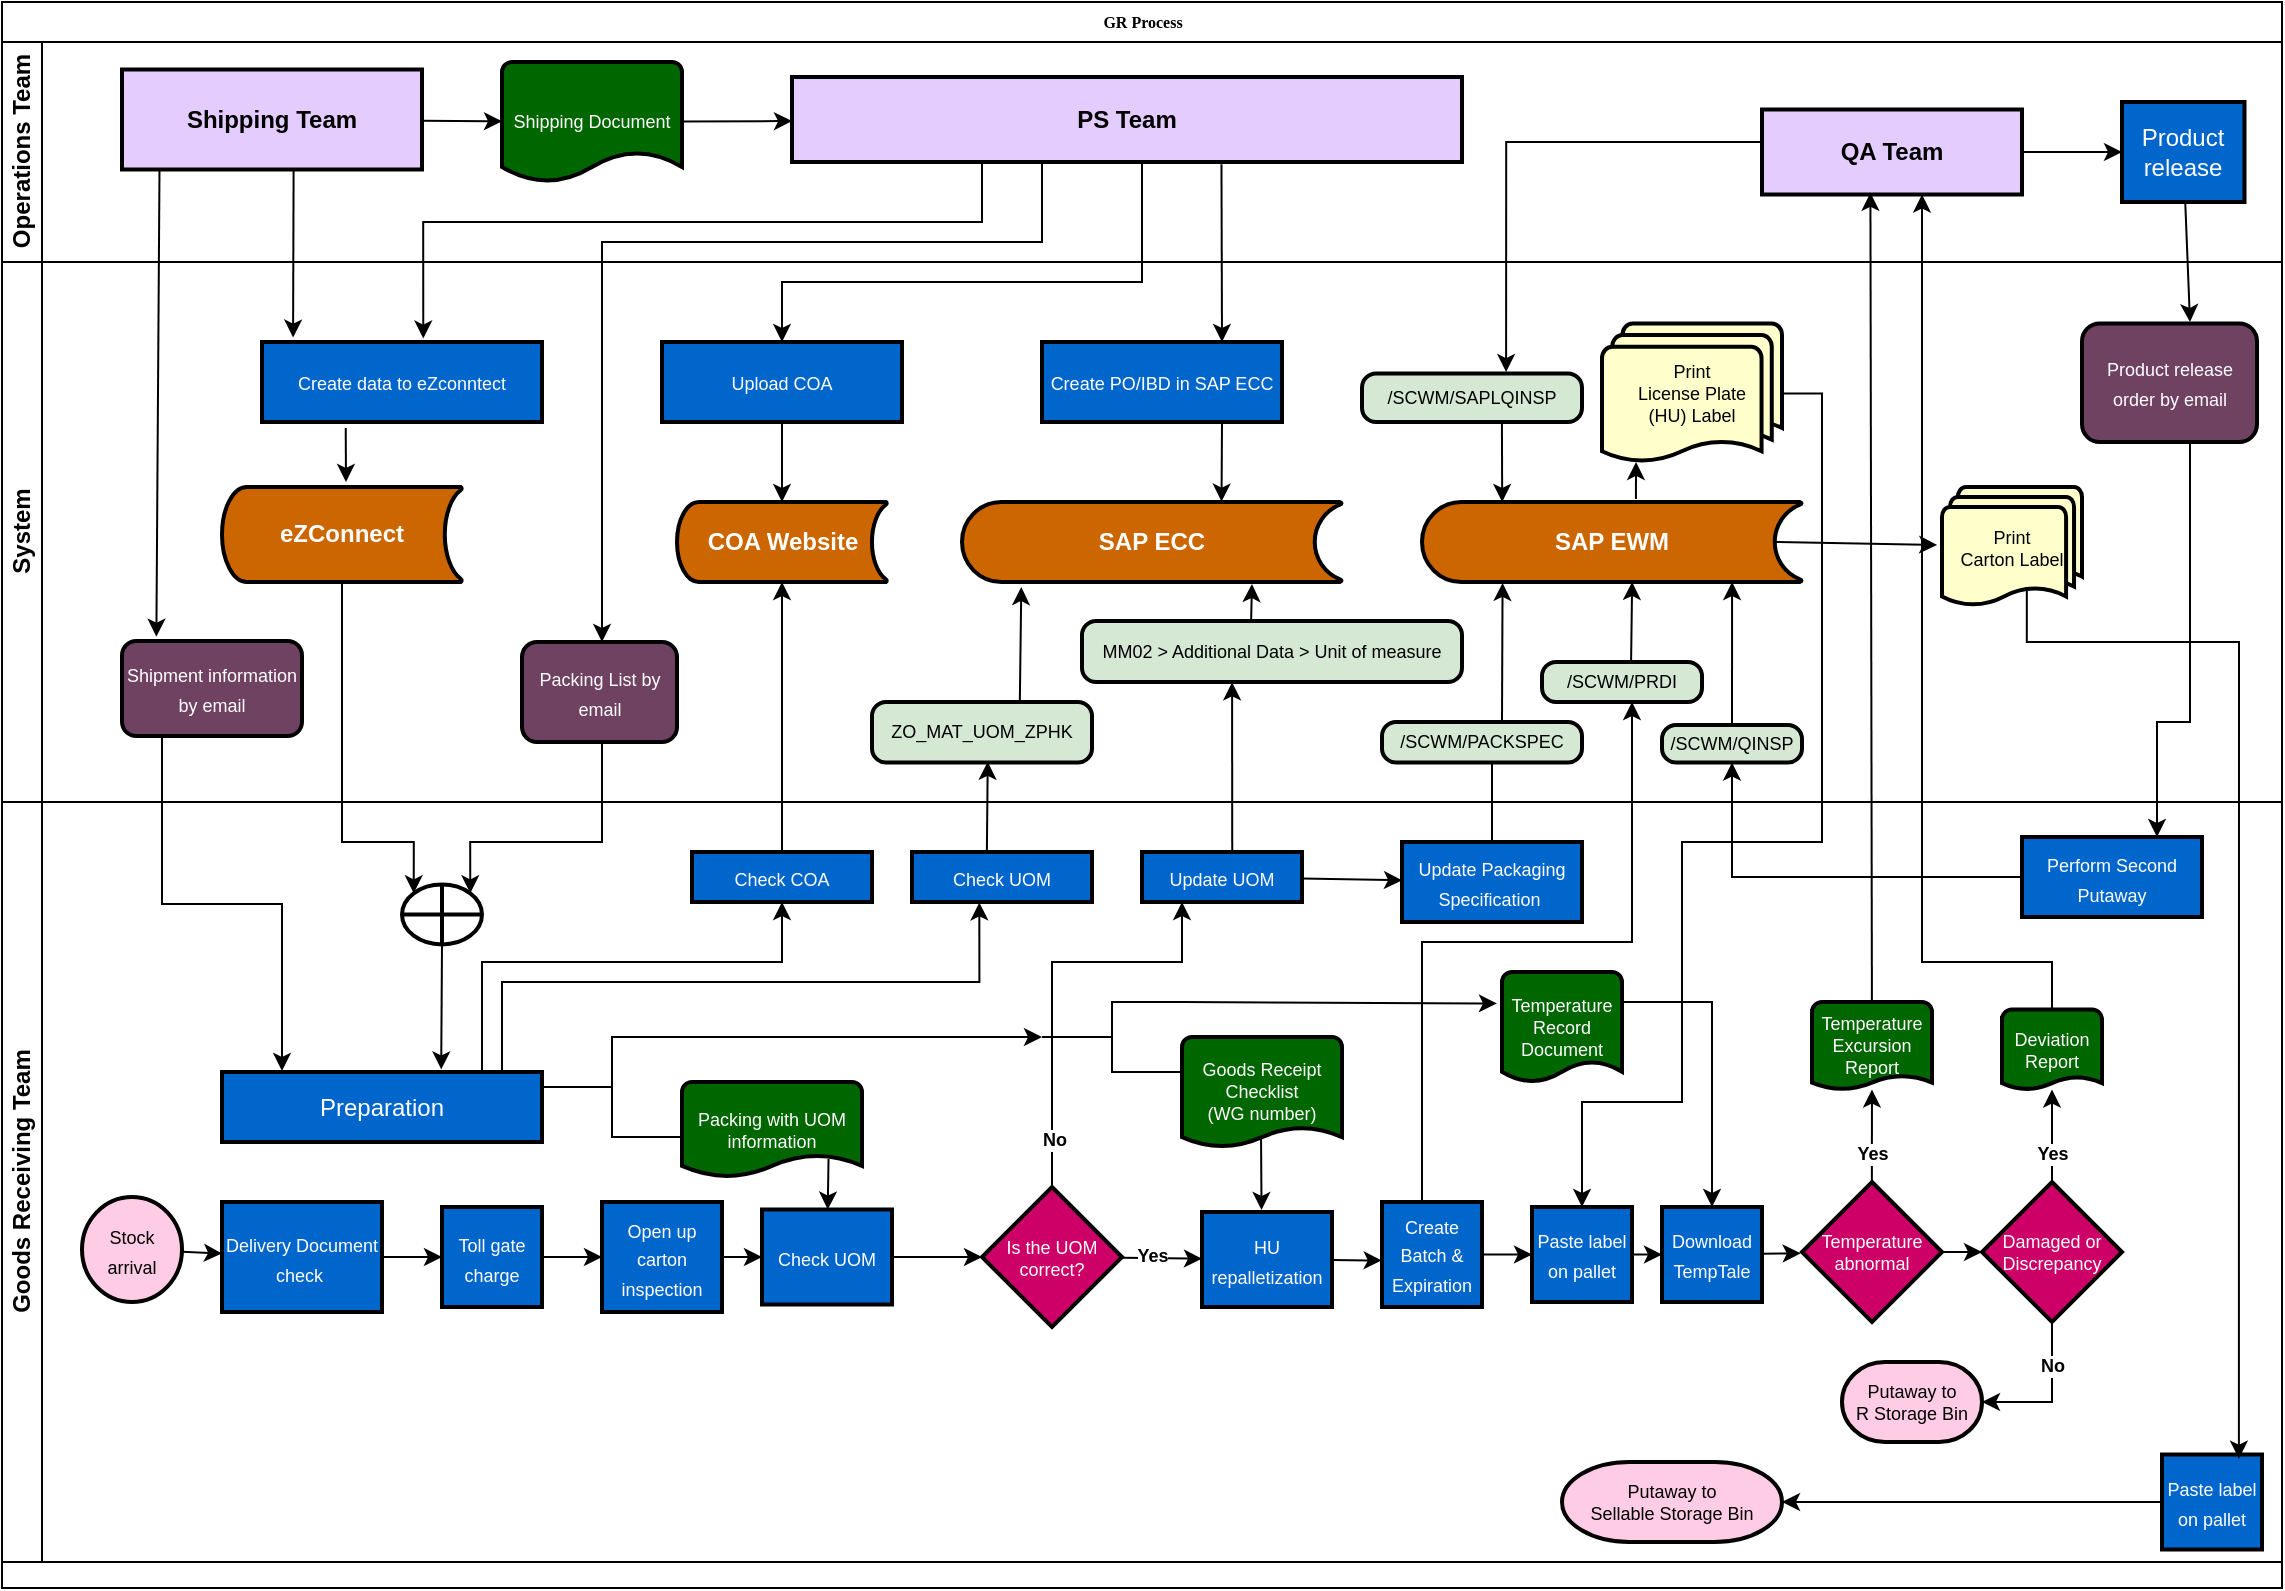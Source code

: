 <mxfile version="20.0.1" type="github">
  <diagram name="Page-1" id="c7488fd3-1785-93aa-aadb-54a6760d102a">
    <mxGraphModel dx="938" dy="515" grid="1" gridSize="10" guides="1" tooltips="1" connect="1" arrows="1" fold="1" page="1" pageScale="1" pageWidth="1169" pageHeight="827" background="none" math="0" shadow="0">
      <root>
        <mxCell id="0" />
        <mxCell id="1" parent="0" />
        <mxCell id="2b4e8129b02d487f-1" value="GR Process" style="swimlane;html=1;childLayout=stackLayout;horizontal=1;startSize=20;horizontalStack=0;rounded=0;shadow=0;labelBackgroundColor=none;strokeWidth=1;fontFamily=Verdana;fontSize=8;align=center;" parent="1" vertex="1">
          <mxGeometry width="1140" height="793" as="geometry" />
        </mxCell>
        <mxCell id="Em4Xbs_RXhP2ANwOyE7_-51" style="edgeStyle=orthogonalEdgeStyle;rounded=0;orthogonalLoop=1;jettySize=auto;html=1;fontFamily=Helvetica;fontSize=9;fontColor=#FFFFFF;entryX=0.5;entryY=0;entryDx=0;entryDy=0;entryPerimeter=0;" parent="2b4e8129b02d487f-1" source="Em4Xbs_RXhP2ANwOyE7_-24" target="Em4Xbs_RXhP2ANwOyE7_-27" edge="1">
          <mxGeometry relative="1" as="geometry">
            <mxPoint x="400" y="120" as="sourcePoint" />
            <Array as="points">
              <mxPoint x="570" y="140" />
              <mxPoint x="390" y="140" />
            </Array>
          </mxGeometry>
        </mxCell>
        <mxCell id="2b4e8129b02d487f-2" value="Operations Team" style="swimlane;html=1;startSize=20;horizontal=0;" parent="2b4e8129b02d487f-1" vertex="1">
          <mxGeometry y="20" width="1140" height="110" as="geometry">
            <mxRectangle y="20" width="990" height="20" as="alternateBounds" />
          </mxGeometry>
        </mxCell>
        <mxCell id="Em4Xbs_RXhP2ANwOyE7_-25" value="" style="rounded=0;orthogonalLoop=1;jettySize=auto;html=1;fontFamily=Helvetica;fontSize=9;fontColor=#FFFFFF;" parent="2b4e8129b02d487f-2" source="Em4Xbs_RXhP2ANwOyE7_-11" target="Em4Xbs_RXhP2ANwOyE7_-24" edge="1">
          <mxGeometry relative="1" as="geometry" />
        </mxCell>
        <mxCell id="Em4Xbs_RXhP2ANwOyE7_-11" value="Shipping Document" style="strokeWidth=2;html=1;shape=mxgraph.flowchart.document2;whiteSpace=wrap;size=0.25;fontFamily=Helvetica;fontSize=9;fontColor=#FFFFFF;fillColor=#006600;" parent="2b4e8129b02d487f-2" vertex="1">
          <mxGeometry x="250" y="10" width="90" height="60" as="geometry" />
        </mxCell>
        <mxCell id="Em4Xbs_RXhP2ANwOyE7_-24" value="&lt;b&gt;&lt;font style=&quot;font-size: 12px;&quot;&gt;PS Team&lt;/font&gt;&lt;/b&gt;" style="whiteSpace=wrap;html=1;fillColor=#E5CCFF;fontColor=#000000;strokeWidth=2;" parent="2b4e8129b02d487f-2" vertex="1">
          <mxGeometry x="395" y="17.5" width="335" height="42.5" as="geometry" />
        </mxCell>
        <mxCell id="Em4Xbs_RXhP2ANwOyE7_-56" value="" style="edgeStyle=none;rounded=0;orthogonalLoop=1;jettySize=auto;html=1;fontFamily=Helvetica;fontSize=9;fontColor=#FFFFFF;" parent="2b4e8129b02d487f-2" source="Em4Xbs_RXhP2ANwOyE7_-55" target="Em4Xbs_RXhP2ANwOyE7_-11" edge="1">
          <mxGeometry relative="1" as="geometry" />
        </mxCell>
        <mxCell id="Em4Xbs_RXhP2ANwOyE7_-55" value="&lt;b&gt;Shipping Team&lt;/b&gt;" style="whiteSpace=wrap;html=1;fillColor=#E5CCFF;fontColor=#000000;strokeWidth=2;" parent="2b4e8129b02d487f-2" vertex="1">
          <mxGeometry x="60" y="13.75" width="150" height="50" as="geometry" />
        </mxCell>
        <mxCell id="eDWrI8LhWm-n_j2GdjRn-15" value="" style="rounded=0;orthogonalLoop=1;jettySize=auto;html=1;fontFamily=Helvetica;fontSize=9;fontColor=#FFFFFF;" edge="1" parent="2b4e8129b02d487f-2" source="_yL_1v1rcMWnQihXfztT-48" target="eDWrI8LhWm-n_j2GdjRn-14">
          <mxGeometry relative="1" as="geometry" />
        </mxCell>
        <mxCell id="_yL_1v1rcMWnQihXfztT-48" value="&lt;b&gt;QA Team&lt;/b&gt;" style="whiteSpace=wrap;html=1;fillColor=#E5CCFF;fontColor=#000000;strokeWidth=2;" parent="2b4e8129b02d487f-2" vertex="1">
          <mxGeometry x="880" y="33.75" width="130" height="42.5" as="geometry" />
        </mxCell>
        <mxCell id="eDWrI8LhWm-n_j2GdjRn-14" value="Product release" style="whiteSpace=wrap;html=1;fillColor=#0066CC;fontColor=#FFFFFF;strokeWidth=2;" vertex="1" parent="2b4e8129b02d487f-2">
          <mxGeometry x="1060" y="30" width="61.25" height="50" as="geometry" />
        </mxCell>
        <mxCell id="Em4Xbs_RXhP2ANwOyE7_-65" value="" style="edgeStyle=none;rounded=0;orthogonalLoop=1;jettySize=auto;html=1;fontFamily=Helvetica;fontSize=9;fontColor=#FFFFFF;elbow=vertical;" parent="2b4e8129b02d487f-1" source="Em4Xbs_RXhP2ANwOyE7_-63" target="Em4Xbs_RXhP2ANwOyE7_-36" edge="1">
          <mxGeometry relative="1" as="geometry" />
        </mxCell>
        <mxCell id="Em4Xbs_RXhP2ANwOyE7_-96" style="edgeStyle=orthogonalEdgeStyle;rounded=0;orthogonalLoop=1;jettySize=auto;html=1;entryX=0;entryY=0;entryDx=0;entryDy=0;fontFamily=Helvetica;fontSize=9;fontColor=#FFFFFF;exitX=0.5;exitY=1;exitDx=0;exitDy=0;exitPerimeter=0;" parent="2b4e8129b02d487f-1" source="Em4Xbs_RXhP2ANwOyE7_-44" target="Em4Xbs_RXhP2ANwOyE7_-83" edge="1">
          <mxGeometry relative="1" as="geometry">
            <mxPoint x="200" y="300" as="sourcePoint" />
            <Array as="points">
              <mxPoint x="170" y="420" />
              <mxPoint x="206" y="420" />
            </Array>
          </mxGeometry>
        </mxCell>
        <mxCell id="Em4Xbs_RXhP2ANwOyE7_-95" style="edgeStyle=orthogonalEdgeStyle;rounded=0;orthogonalLoop=1;jettySize=auto;html=1;entryX=1;entryY=0;entryDx=0;entryDy=0;fontFamily=Helvetica;fontSize=9;fontColor=#FFFFFF;" parent="2b4e8129b02d487f-1" source="Em4Xbs_RXhP2ANwOyE7_-60" target="Em4Xbs_RXhP2ANwOyE7_-83" edge="1">
          <mxGeometry relative="1" as="geometry">
            <Array as="points">
              <mxPoint x="300" y="420" />
              <mxPoint x="234" y="420" />
            </Array>
          </mxGeometry>
        </mxCell>
        <mxCell id="Em4Xbs_RXhP2ANwOyE7_-97" style="edgeStyle=orthogonalEdgeStyle;rounded=0;orthogonalLoop=1;jettySize=auto;html=1;exitX=0.09;exitY=1.006;exitDx=0;exitDy=0;fontFamily=Helvetica;fontSize=9;fontColor=#FFFFFF;elbow=vertical;exitPerimeter=0;" parent="2b4e8129b02d487f-1" source="Em4Xbs_RXhP2ANwOyE7_-24" target="Em4Xbs_RXhP2ANwOyE7_-60" edge="1">
          <mxGeometry relative="1" as="geometry">
            <Array as="points">
              <mxPoint x="520" y="80" />
              <mxPoint x="520" y="120" />
              <mxPoint x="300" y="120" />
            </Array>
          </mxGeometry>
        </mxCell>
        <mxCell id="Em4Xbs_RXhP2ANwOyE7_-111" style="edgeStyle=none;rounded=0;orthogonalLoop=1;jettySize=auto;html=1;fontFamily=Helvetica;fontSize=9;fontColor=#FFFFFF;elbow=vertical;exitX=0.641;exitY=1.026;exitDx=0;exitDy=0;exitPerimeter=0;entryX=0.75;entryY=0;entryDx=0;entryDy=0;" parent="2b4e8129b02d487f-1" source="Em4Xbs_RXhP2ANwOyE7_-24" target="Em4Xbs_RXhP2ANwOyE7_-61" edge="1">
          <mxGeometry relative="1" as="geometry">
            <mxPoint x="610" y="160" as="targetPoint" />
          </mxGeometry>
        </mxCell>
        <mxCell id="Em4Xbs_RXhP2ANwOyE7_-118" value="" style="rounded=0;orthogonalLoop=1;jettySize=auto;html=1;fontFamily=Helvetica;fontSize=9;fontColor=#FFFFFF;elbow=vertical;exitX=0.416;exitY=-0.012;exitDx=0;exitDy=0;exitPerimeter=0;entryX=0.526;entryY=0.988;entryDx=0;entryDy=0;entryPerimeter=0;" parent="2b4e8129b02d487f-1" source="Em4Xbs_RXhP2ANwOyE7_-66" target="Em4Xbs_RXhP2ANwOyE7_-67" edge="1">
          <mxGeometry relative="1" as="geometry" />
        </mxCell>
        <mxCell id="Em4Xbs_RXhP2ANwOyE7_-142" style="edgeStyle=orthogonalEdgeStyle;rounded=0;orthogonalLoop=1;jettySize=auto;html=1;entryX=0.576;entryY=-0.043;entryDx=0;entryDy=0;entryPerimeter=0;fontFamily=Helvetica;fontSize=9;fontColor=#000000;elbow=vertical;" parent="2b4e8129b02d487f-1" source="Em4Xbs_RXhP2ANwOyE7_-24" target="Em4Xbs_RXhP2ANwOyE7_-38" edge="1">
          <mxGeometry relative="1" as="geometry">
            <Array as="points">
              <mxPoint x="490" y="110" />
              <mxPoint x="211" y="110" />
            </Array>
          </mxGeometry>
        </mxCell>
        <mxCell id="Em4Xbs_RXhP2ANwOyE7_-149" value="" style="edgeStyle=none;rounded=0;orthogonalLoop=1;jettySize=auto;html=1;fontFamily=Helvetica;fontSize=9;fontColor=#000000;elbow=vertical;entryX=0.395;entryY=1.005;entryDx=0;entryDy=0;entryPerimeter=0;exitX=0.564;exitY=-0.004;exitDx=0;exitDy=0;exitPerimeter=0;" parent="2b4e8129b02d487f-1" source="Em4Xbs_RXhP2ANwOyE7_-132" target="Em4Xbs_RXhP2ANwOyE7_-148" edge="1">
          <mxGeometry relative="1" as="geometry">
            <mxPoint x="616" y="420" as="sourcePoint" />
          </mxGeometry>
        </mxCell>
        <mxCell id="_yL_1v1rcMWnQihXfztT-1" value="" style="edgeStyle=none;rounded=0;orthogonalLoop=1;jettySize=auto;html=1;" parent="2b4e8129b02d487f-1" source="Em4Xbs_RXhP2ANwOyE7_-154" edge="1">
          <mxGeometry relative="1" as="geometry">
            <mxPoint x="745" y="370" as="targetPoint" />
          </mxGeometry>
        </mxCell>
        <mxCell id="_yL_1v1rcMWnQihXfztT-22" style="edgeStyle=orthogonalEdgeStyle;rounded=0;orthogonalLoop=1;jettySize=auto;html=1;fontFamily=Helvetica;fontSize=9;fontColor=#FFFFFF;" parent="2b4e8129b02d487f-1" source="_yL_1v1rcMWnQihXfztT-10" target="_yL_1v1rcMWnQihXfztT-19" edge="1">
          <mxGeometry relative="1" as="geometry">
            <Array as="points">
              <mxPoint x="710" y="470" />
              <mxPoint x="815" y="470" />
            </Array>
          </mxGeometry>
        </mxCell>
        <mxCell id="_yL_1v1rcMWnQihXfztT-37" style="edgeStyle=orthogonalEdgeStyle;rounded=0;orthogonalLoop=1;jettySize=auto;html=1;fontFamily=Helvetica;fontSize=9;fontColor=#FFFFFF;exitX=1;exitY=0.5;exitDx=0;exitDy=0;exitPerimeter=0;" parent="2b4e8129b02d487f-1" source="_yL_1v1rcMWnQihXfztT-25" target="_yL_1v1rcMWnQihXfztT-34" edge="1">
          <mxGeometry relative="1" as="geometry">
            <Array as="points">
              <mxPoint x="910" y="195" />
              <mxPoint x="910" y="420" />
              <mxPoint x="840" y="420" />
              <mxPoint x="840" y="550" />
              <mxPoint x="790" y="550" />
            </Array>
            <mxPoint x="850" y="190" as="sourcePoint" />
            <mxPoint x="810" y="600" as="targetPoint" />
          </mxGeometry>
        </mxCell>
        <mxCell id="_yL_1v1rcMWnQihXfztT-68" style="rounded=0;orthogonalLoop=1;jettySize=auto;html=1;fontFamily=Helvetica;fontSize=12;fontColor=#FFFFFF;entryX=0.417;entryY=0.98;entryDx=0;entryDy=0;entryPerimeter=0;" parent="2b4e8129b02d487f-1" source="_yL_1v1rcMWnQihXfztT-58" edge="1" target="_yL_1v1rcMWnQihXfztT-48">
          <mxGeometry relative="1" as="geometry">
            <mxPoint x="930" y="80" as="targetPoint" />
          </mxGeometry>
        </mxCell>
        <mxCell id="eDWrI8LhWm-n_j2GdjRn-11" style="edgeStyle=orthogonalEdgeStyle;rounded=0;orthogonalLoop=1;jettySize=auto;html=1;fontFamily=Helvetica;fontSize=9;fontColor=#FFFFFF;" edge="1" parent="2b4e8129b02d487f-1" source="eDWrI8LhWm-n_j2GdjRn-7" target="_yL_1v1rcMWnQihXfztT-48">
          <mxGeometry relative="1" as="geometry">
            <Array as="points">
              <mxPoint x="1025" y="480" />
              <mxPoint x="960" y="480" />
            </Array>
          </mxGeometry>
        </mxCell>
        <mxCell id="eDWrI8LhWm-n_j2GdjRn-17" style="edgeStyle=none;rounded=0;orthogonalLoop=1;jettySize=auto;html=1;fontFamily=Helvetica;fontSize=9;fontColor=#FFFFFF;" edge="1" parent="2b4e8129b02d487f-1" source="eDWrI8LhWm-n_j2GdjRn-14">
          <mxGeometry relative="1" as="geometry">
            <mxPoint x="1094" y="160" as="targetPoint" />
          </mxGeometry>
        </mxCell>
        <mxCell id="Em4Xbs_RXhP2ANwOyE7_-72" value="" style="edgeStyle=orthogonalEdgeStyle;rounded=0;orthogonalLoop=1;jettySize=auto;html=1;fontFamily=Helvetica;fontSize=9;fontColor=#FFFFFF;elbow=vertical;entryX=0.185;entryY=-0.013;entryDx=0;entryDy=0;entryPerimeter=0;" parent="2b4e8129b02d487f-1" source="Em4Xbs_RXhP2ANwOyE7_-57" target="Em4Xbs_RXhP2ANwOyE7_-102" edge="1">
          <mxGeometry relative="1" as="geometry">
            <mxPoint x="152.5" y="535" as="targetPoint" />
            <Array as="points">
              <mxPoint x="80" y="451" />
              <mxPoint x="140" y="451" />
              <mxPoint x="140" y="535" />
            </Array>
          </mxGeometry>
        </mxCell>
        <mxCell id="Em4Xbs_RXhP2ANwOyE7_-9" value="System" style="swimlane;html=1;startSize=20;horizontal=0;" parent="2b4e8129b02d487f-1" vertex="1">
          <mxGeometry y="130" width="1140" height="270" as="geometry" />
        </mxCell>
        <mxCell id="Em4Xbs_RXhP2ANwOyE7_-27" value="&lt;font style=&quot;font-size: 9px;&quot;&gt;Upload COA&lt;/font&gt;" style="whiteSpace=wrap;html=1;fillColor=#0066CC;fontColor=#FFFFFF;strokeWidth=2;" parent="Em4Xbs_RXhP2ANwOyE7_-9" vertex="1">
          <mxGeometry x="330" y="40" width="120" height="40" as="geometry" />
        </mxCell>
        <mxCell id="Em4Xbs_RXhP2ANwOyE7_-34" value="&lt;font style=&quot;font-size: 12px;&quot;&gt;&lt;b&gt;SAP ECC&lt;/b&gt;&lt;/font&gt;" style="strokeWidth=2;html=1;shape=mxgraph.flowchart.stored_data;whiteSpace=wrap;fontFamily=Helvetica;fontSize=9;fontColor=#FFFFFF;fillColor=#CC6600;" parent="Em4Xbs_RXhP2ANwOyE7_-9" vertex="1">
          <mxGeometry x="480" y="120" width="190" height="40" as="geometry" />
        </mxCell>
        <mxCell id="Em4Xbs_RXhP2ANwOyE7_-36" value="&lt;b&gt;&lt;font style=&quot;font-size: 12px;&quot;&gt;COA Website&lt;/font&gt;&lt;/b&gt;" style="strokeWidth=2;html=1;shape=mxgraph.flowchart.stored_data;whiteSpace=wrap;fontFamily=Helvetica;fontSize=9;fontColor=#FFFFFF;fillColor=#CC6600;" parent="Em4Xbs_RXhP2ANwOyE7_-9" vertex="1">
          <mxGeometry x="337.5" y="120" width="105" height="40" as="geometry" />
        </mxCell>
        <mxCell id="Em4Xbs_RXhP2ANwOyE7_-37" value="" style="edgeStyle=none;rounded=0;orthogonalLoop=1;jettySize=auto;html=1;fontFamily=Helvetica;fontSize=9;fontColor=#FFFFFF;" parent="Em4Xbs_RXhP2ANwOyE7_-9" source="Em4Xbs_RXhP2ANwOyE7_-27" target="Em4Xbs_RXhP2ANwOyE7_-36" edge="1">
          <mxGeometry relative="1" as="geometry" />
        </mxCell>
        <mxCell id="Em4Xbs_RXhP2ANwOyE7_-45" value="" style="edgeStyle=none;rounded=0;orthogonalLoop=1;jettySize=auto;html=1;fontFamily=Helvetica;fontSize=9;fontColor=#FFFFFF;exitX=0.299;exitY=1.074;exitDx=0;exitDy=0;exitPerimeter=0;" parent="Em4Xbs_RXhP2ANwOyE7_-9" source="Em4Xbs_RXhP2ANwOyE7_-38" edge="1">
          <mxGeometry relative="1" as="geometry">
            <mxPoint x="172" y="110" as="targetPoint" />
          </mxGeometry>
        </mxCell>
        <mxCell id="Em4Xbs_RXhP2ANwOyE7_-38" value="&lt;font style=&quot;font-size: 9px;&quot;&gt;Create data to eZconntect&lt;/font&gt;" style="whiteSpace=wrap;html=1;fillColor=#0066CC;fontColor=#FFFFFF;strokeWidth=2;" parent="Em4Xbs_RXhP2ANwOyE7_-9" vertex="1">
          <mxGeometry x="130" y="40" width="140" height="40" as="geometry" />
        </mxCell>
        <mxCell id="Em4Xbs_RXhP2ANwOyE7_-44" value="&lt;b&gt;&lt;font style=&quot;font-size: 12px;&quot;&gt;eZConnect&lt;/font&gt;&lt;/b&gt;" style="strokeWidth=2;html=1;shape=mxgraph.flowchart.stored_data;whiteSpace=wrap;fontFamily=Helvetica;fontSize=9;fontColor=#FFFFFF;fillColor=#CC6600;" parent="Em4Xbs_RXhP2ANwOyE7_-9" vertex="1">
          <mxGeometry x="110" y="112.5" width="120" height="47.5" as="geometry" />
        </mxCell>
        <mxCell id="eDWrI8LhWm-n_j2GdjRn-2" style="rounded=0;orthogonalLoop=1;jettySize=auto;html=1;entryX=0.683;entryY=-0.005;entryDx=0;entryDy=0;entryPerimeter=0;fontFamily=Helvetica;fontSize=9;fontColor=#FFFFFF;exitX=0.75;exitY=1;exitDx=0;exitDy=0;" edge="1" parent="Em4Xbs_RXhP2ANwOyE7_-9" source="Em4Xbs_RXhP2ANwOyE7_-61" target="Em4Xbs_RXhP2ANwOyE7_-34">
          <mxGeometry relative="1" as="geometry" />
        </mxCell>
        <mxCell id="Em4Xbs_RXhP2ANwOyE7_-61" value="&lt;font style=&quot;font-size: 9px;&quot;&gt;Create PO/IBD in SAP ECC&lt;/font&gt;" style="whiteSpace=wrap;html=1;fillColor=#0066CC;fontColor=#FFFFFF;strokeWidth=2;" parent="Em4Xbs_RXhP2ANwOyE7_-9" vertex="1">
          <mxGeometry x="520" y="40" width="120" height="40" as="geometry" />
        </mxCell>
        <mxCell id="Em4Xbs_RXhP2ANwOyE7_-108" value="" style="edgeStyle=none;rounded=0;orthogonalLoop=1;jettySize=auto;html=1;fontFamily=Helvetica;fontSize=9;fontColor=#FFFFFF;elbow=vertical;entryX=0.156;entryY=1.063;entryDx=0;entryDy=0;entryPerimeter=0;exitX=0.672;exitY=-0.015;exitDx=0;exitDy=0;exitPerimeter=0;" parent="Em4Xbs_RXhP2ANwOyE7_-9" source="Em4Xbs_RXhP2ANwOyE7_-67" target="Em4Xbs_RXhP2ANwOyE7_-34" edge="1">
          <mxGeometry relative="1" as="geometry">
            <mxPoint x="535" y="175" as="targetPoint" />
          </mxGeometry>
        </mxCell>
        <mxCell id="Em4Xbs_RXhP2ANwOyE7_-67" value="&lt;font style=&quot;font-size: 9px;&quot;&gt;ZO_MAT_UOM_ZPHK&lt;/font&gt;" style="rounded=1;whiteSpace=wrap;html=1;absoluteArcSize=1;arcSize=14;strokeWidth=2;fontFamily=Helvetica;fontSize=9;fontColor=#000000;fillColor=#D5E8D4;" parent="Em4Xbs_RXhP2ANwOyE7_-9" vertex="1">
          <mxGeometry x="435" y="220" width="110" height="30.25" as="geometry" />
        </mxCell>
        <mxCell id="Em4Xbs_RXhP2ANwOyE7_-60" value="&lt;font style=&quot;font-size: 9px;&quot;&gt;Packing List by email&lt;/font&gt;" style="whiteSpace=wrap;html=1;fillColor=#704262;fontColor=#FFFFFF;rounded=1;strokeWidth=2;" parent="Em4Xbs_RXhP2ANwOyE7_-9" vertex="1">
          <mxGeometry x="260" y="190" width="77.5" height="50" as="geometry" />
        </mxCell>
        <mxCell id="_yL_1v1rcMWnQihXfztT-46" value="" style="rounded=0;orthogonalLoop=1;jettySize=auto;html=1;fontFamily=Helvetica;fontSize=9;fontColor=#FFFFFF;entryX=0.212;entryY=1.011;entryDx=0;entryDy=0;entryPerimeter=0;exitX=0.6;exitY=0;exitDx=0;exitDy=0;exitPerimeter=0;" parent="Em4Xbs_RXhP2ANwOyE7_-9" source="Em4Xbs_RXhP2ANwOyE7_-146" target="Em4Xbs_RXhP2ANwOyE7_-150" edge="1">
          <mxGeometry relative="1" as="geometry">
            <mxPoint x="750" y="220" as="sourcePoint" />
          </mxGeometry>
        </mxCell>
        <mxCell id="Em4Xbs_RXhP2ANwOyE7_-146" value="&lt;font style=&quot;font-size: 9px;&quot;&gt;/SCWM/PACKSPEC&lt;/font&gt;" style="rounded=1;whiteSpace=wrap;html=1;absoluteArcSize=1;arcSize=14;strokeWidth=2;fontFamily=Helvetica;fontSize=9;fontColor=#000000;fillColor=#D5E8D4;" parent="Em4Xbs_RXhP2ANwOyE7_-9" vertex="1">
          <mxGeometry x="690" y="230" width="100" height="20.25" as="geometry" />
        </mxCell>
        <mxCell id="_yL_1v1rcMWnQihXfztT-6" style="rounded=0;orthogonalLoop=1;jettySize=auto;html=1;entryX=0.763;entryY=1.025;entryDx=0;entryDy=0;entryPerimeter=0;fontSize=9;exitX=0.445;exitY=0.01;exitDx=0;exitDy=0;exitPerimeter=0;" parent="Em4Xbs_RXhP2ANwOyE7_-9" source="Em4Xbs_RXhP2ANwOyE7_-148" target="Em4Xbs_RXhP2ANwOyE7_-34" edge="1">
          <mxGeometry relative="1" as="geometry" />
        </mxCell>
        <mxCell id="Em4Xbs_RXhP2ANwOyE7_-148" value="&lt;font style=&quot;font-size: 9px;&quot;&gt;MM02 &amp;gt; Additional Data &amp;gt;&amp;nbsp;Unit of measure&lt;/font&gt;" style="rounded=1;whiteSpace=wrap;html=1;absoluteArcSize=1;arcSize=14;strokeWidth=2;fontFamily=Helvetica;fontSize=9;fontColor=#000000;fillColor=#D5E8D4;" parent="Em4Xbs_RXhP2ANwOyE7_-9" vertex="1">
          <mxGeometry x="540" y="179.5" width="190" height="30.5" as="geometry" />
        </mxCell>
        <mxCell id="eDWrI8LhWm-n_j2GdjRn-38" value="" style="edgeStyle=none;rounded=0;orthogonalLoop=1;jettySize=auto;html=1;fontFamily=Helvetica;fontSize=9;fontColor=#FFFFFF;entryX=0.189;entryY=0.989;entryDx=0;entryDy=0;entryPerimeter=0;exitX=0.563;exitY=-0.039;exitDx=0;exitDy=0;exitPerimeter=0;strokeColor=#000000;" edge="1" parent="Em4Xbs_RXhP2ANwOyE7_-9" source="Em4Xbs_RXhP2ANwOyE7_-150" target="_yL_1v1rcMWnQihXfztT-25">
          <mxGeometry relative="1" as="geometry" />
        </mxCell>
        <mxCell id="eDWrI8LhWm-n_j2GdjRn-46" style="edgeStyle=none;rounded=0;orthogonalLoop=1;jettySize=auto;html=1;entryX=-0.034;entryY=0.483;entryDx=0;entryDy=0;entryPerimeter=0;fontFamily=Helvetica;fontSize=9;fontColor=#FFFFFF;strokeColor=#000000;fillColor=#FF33FF;exitX=0.93;exitY=0.5;exitDx=0;exitDy=0;exitPerimeter=0;" edge="1" parent="Em4Xbs_RXhP2ANwOyE7_-9" source="Em4Xbs_RXhP2ANwOyE7_-150" target="eDWrI8LhWm-n_j2GdjRn-32">
          <mxGeometry relative="1" as="geometry" />
        </mxCell>
        <mxCell id="Em4Xbs_RXhP2ANwOyE7_-150" value="&lt;b&gt;&lt;font style=&quot;font-size: 12px;&quot;&gt;SAP EWM&lt;/font&gt;&lt;/b&gt;" style="strokeWidth=2;html=1;shape=mxgraph.flowchart.stored_data;whiteSpace=wrap;fontFamily=Helvetica;fontSize=9;fontColor=#FFFFFF;fillColor=#CC6600;" parent="Em4Xbs_RXhP2ANwOyE7_-9" vertex="1">
          <mxGeometry x="710" y="120" width="190" height="40" as="geometry" />
        </mxCell>
        <mxCell id="eDWrI8LhWm-n_j2GdjRn-36" style="rounded=0;orthogonalLoop=1;jettySize=auto;html=1;entryX=0.553;entryY=1;entryDx=0;entryDy=0;entryPerimeter=0;fontFamily=Helvetica;fontSize=9;fontColor=#FFFFFF;exitX=0.557;exitY=-0.046;exitDx=0;exitDy=0;exitPerimeter=0;strokeColor=#000000;" edge="1" parent="Em4Xbs_RXhP2ANwOyE7_-9" source="_yL_1v1rcMWnQihXfztT-19" target="Em4Xbs_RXhP2ANwOyE7_-150">
          <mxGeometry relative="1" as="geometry" />
        </mxCell>
        <mxCell id="_yL_1v1rcMWnQihXfztT-19" value="/SCWM/PRDI" style="rounded=1;whiteSpace=wrap;html=1;absoluteArcSize=1;arcSize=14;strokeWidth=2;fontFamily=Helvetica;fontSize=9;fontColor=#000000;fillColor=#D5E8D4;" parent="Em4Xbs_RXhP2ANwOyE7_-9" vertex="1">
          <mxGeometry x="770" y="200" width="80" height="20" as="geometry" />
        </mxCell>
        <mxCell id="_yL_1v1rcMWnQihXfztT-25" value="Print&lt;br&gt;License Plate&lt;br&gt;(HU) Label" style="strokeWidth=2;html=1;shape=mxgraph.flowchart.multi-document;whiteSpace=wrap;fontFamily=Helvetica;fontSize=9;fontColor=#000000;fillColor=#FFFFCC;" parent="Em4Xbs_RXhP2ANwOyE7_-9" vertex="1">
          <mxGeometry x="800" y="30.75" width="90" height="70" as="geometry" />
        </mxCell>
        <mxCell id="eDWrI8LhWm-n_j2GdjRn-16" value="&lt;font style=&quot;font-size: 9px;&quot;&gt;Product release order by email&lt;/font&gt;" style="whiteSpace=wrap;html=1;fillColor=#704262;fontColor=#FFFFFF;rounded=1;strokeWidth=2;" vertex="1" parent="Em4Xbs_RXhP2ANwOyE7_-9">
          <mxGeometry x="1040" y="30.75" width="87.5" height="59.25" as="geometry" />
        </mxCell>
        <mxCell id="eDWrI8LhWm-n_j2GdjRn-37" style="edgeStyle=none;rounded=0;orthogonalLoop=1;jettySize=auto;html=1;entryX=0.816;entryY=1;entryDx=0;entryDy=0;entryPerimeter=0;fontFamily=Helvetica;fontSize=9;fontColor=#FFFFFF;strokeColor=#000000;" edge="1" parent="Em4Xbs_RXhP2ANwOyE7_-9" source="eDWrI8LhWm-n_j2GdjRn-18" target="Em4Xbs_RXhP2ANwOyE7_-150">
          <mxGeometry relative="1" as="geometry" />
        </mxCell>
        <mxCell id="eDWrI8LhWm-n_j2GdjRn-18" value="/SCWM/QINSP" style="rounded=1;whiteSpace=wrap;html=1;absoluteArcSize=1;arcSize=14;strokeWidth=2;fontFamily=Helvetica;fontSize=9;fontColor=#000000;fillColor=#D5E8D4;" vertex="1" parent="Em4Xbs_RXhP2ANwOyE7_-9">
          <mxGeometry x="830" y="231.5" width="70" height="18.75" as="geometry" />
        </mxCell>
        <mxCell id="Em4Xbs_RXhP2ANwOyE7_-57" value="&lt;font style=&quot;font-size: 9px;&quot;&gt;Shipment information by email&lt;/font&gt;" style="whiteSpace=wrap;html=1;fillColor=#704262;fontColor=#FFFFFF;rounded=1;strokeWidth=2;" parent="Em4Xbs_RXhP2ANwOyE7_-9" vertex="1">
          <mxGeometry x="60" y="189.5" width="90" height="47.5" as="geometry" />
        </mxCell>
        <mxCell id="eDWrI8LhWm-n_j2GdjRn-32" value="Print&lt;br&gt;Carton Label" style="strokeWidth=2;html=1;shape=mxgraph.flowchart.multi-document;whiteSpace=wrap;fontFamily=Helvetica;fontSize=9;fontColor=#000000;fillColor=#FFFFCC;" vertex="1" parent="Em4Xbs_RXhP2ANwOyE7_-9">
          <mxGeometry x="970" y="112.5" width="70" height="60" as="geometry" />
        </mxCell>
        <mxCell id="eDWrI8LhWm-n_j2GdjRn-51" style="edgeStyle=none;rounded=0;orthogonalLoop=1;jettySize=auto;html=1;entryX=0.211;entryY=0;entryDx=0;entryDy=0;entryPerimeter=0;fontFamily=Helvetica;fontSize=9;fontColor=#FFFFFF;strokeColor=#000000;fillColor=#FF33FF;exitX=0.636;exitY=1;exitDx=0;exitDy=0;exitPerimeter=0;" edge="1" parent="Em4Xbs_RXhP2ANwOyE7_-9" source="eDWrI8LhWm-n_j2GdjRn-48" target="Em4Xbs_RXhP2ANwOyE7_-150">
          <mxGeometry relative="1" as="geometry" />
        </mxCell>
        <mxCell id="eDWrI8LhWm-n_j2GdjRn-48" value="/SCWM/SAPLQINSP" style="rounded=1;whiteSpace=wrap;html=1;absoluteArcSize=1;arcSize=14;strokeWidth=2;fontFamily=Helvetica;fontSize=9;fontColor=#000000;fillColor=#D5E8D4;" vertex="1" parent="Em4Xbs_RXhP2ANwOyE7_-9">
          <mxGeometry x="680" y="55.75" width="110" height="24.25" as="geometry" />
        </mxCell>
        <mxCell id="2b4e8129b02d487f-3" value="Goods Receiving Team" style="swimlane;html=1;startSize=20;horizontal=0;fillColor=none;" parent="2b4e8129b02d487f-1" vertex="1">
          <mxGeometry y="400" width="1140" height="380" as="geometry" />
        </mxCell>
        <mxCell id="_yL_1v1rcMWnQihXfztT-28" value="" style="edgeStyle=none;rounded=0;orthogonalLoop=1;jettySize=auto;html=1;fontFamily=Helvetica;fontSize=9;fontColor=#FFFFFF;" parent="2b4e8129b02d487f-3" source="Em4Xbs_RXhP2ANwOyE7_-10" target="_yL_1v1rcMWnQihXfztT-26" edge="1">
          <mxGeometry relative="1" as="geometry" />
        </mxCell>
        <mxCell id="Em4Xbs_RXhP2ANwOyE7_-10" value="&lt;font style=&quot;font-size: 9px;&quot;&gt;Stock arrival&lt;/font&gt;" style="strokeWidth=2;html=1;shape=mxgraph.flowchart.start_2;whiteSpace=wrap;fillColor=#FFCCE6;fontColor=#000000;" parent="2b4e8129b02d487f-3" vertex="1">
          <mxGeometry x="40" y="197.5" width="50" height="52.5" as="geometry" />
        </mxCell>
        <mxCell id="Em4Xbs_RXhP2ANwOyE7_-63" value="&lt;font style=&quot;font-size: 9px;&quot;&gt;Check COA&lt;/font&gt;" style="whiteSpace=wrap;html=1;fillColor=#0066CC;fontColor=#FFFFFF;strokeWidth=2;" parent="2b4e8129b02d487f-3" vertex="1">
          <mxGeometry x="345" y="25" width="90" height="25" as="geometry" />
        </mxCell>
        <mxCell id="Em4Xbs_RXhP2ANwOyE7_-66" value="&lt;font style=&quot;font-size: 9px;&quot;&gt;Check&lt;font style=&quot;&quot;&gt; &lt;/font&gt;&lt;/font&gt;&lt;font style=&quot;font-size: 9px;&quot;&gt;UOM&lt;/font&gt;" style="whiteSpace=wrap;html=1;fillColor=#0066CC;fontColor=#FFFFFF;strokeWidth=2;" parent="2b4e8129b02d487f-3" vertex="1">
          <mxGeometry x="455" y="25" width="90" height="25" as="geometry" />
        </mxCell>
        <mxCell id="Em4Xbs_RXhP2ANwOyE7_-83" value="" style="shape=orEllipse;perimeter=ellipsePerimeter;whiteSpace=wrap;html=1;backgroundOutline=1;fontFamily=Helvetica;fontSize=9;fontColor=#FFFFFF;strokeColor=default;strokeWidth=2;fillColor=#FFFFFF;" parent="2b4e8129b02d487f-3" vertex="1">
          <mxGeometry x="200" y="41.25" width="40" height="30" as="geometry" />
        </mxCell>
        <mxCell id="Em4Xbs_RXhP2ANwOyE7_-85" style="rounded=0;orthogonalLoop=1;jettySize=auto;html=1;fontFamily=Helvetica;fontSize=9;fontColor=#FFFFFF;elbow=vertical;exitX=0.5;exitY=1;exitDx=0;exitDy=0;entryX=0.685;entryY=-0.037;entryDx=0;entryDy=0;entryPerimeter=0;" parent="2b4e8129b02d487f-3" source="Em4Xbs_RXhP2ANwOyE7_-83" edge="1" target="Em4Xbs_RXhP2ANwOyE7_-102">
          <mxGeometry relative="1" as="geometry">
            <mxPoint x="196.154" y="135" as="targetPoint" />
          </mxGeometry>
        </mxCell>
        <mxCell id="Em4Xbs_RXhP2ANwOyE7_-105" style="edgeStyle=orthogonalEdgeStyle;rounded=0;orthogonalLoop=1;jettySize=auto;html=1;entryX=0.5;entryY=1;entryDx=0;entryDy=0;fontFamily=Helvetica;fontSize=9;fontColor=#FFFFFF;elbow=vertical;" parent="2b4e8129b02d487f-3" source="Em4Xbs_RXhP2ANwOyE7_-102" target="Em4Xbs_RXhP2ANwOyE7_-63" edge="1">
          <mxGeometry relative="1" as="geometry">
            <Array as="points">
              <mxPoint x="240" y="80" />
              <mxPoint x="390" y="80" />
            </Array>
          </mxGeometry>
        </mxCell>
        <mxCell id="Em4Xbs_RXhP2ANwOyE7_-102" value="Preparation" style="whiteSpace=wrap;html=1;fillColor=#0066CC;fontColor=#FFFFFF;strokeWidth=2;" parent="2b4e8129b02d487f-3" vertex="1">
          <mxGeometry x="110" y="135" width="160" height="35" as="geometry" />
        </mxCell>
        <mxCell id="Em4Xbs_RXhP2ANwOyE7_-116" value="" style="edgeStyle=none;rounded=0;orthogonalLoop=1;jettySize=auto;html=1;fontFamily=Helvetica;fontSize=9;fontColor=#FFFFFF;elbow=vertical;" parent="2b4e8129b02d487f-3" source="Em4Xbs_RXhP2ANwOyE7_-112" target="Em4Xbs_RXhP2ANwOyE7_-115" edge="1">
          <mxGeometry relative="1" as="geometry" />
        </mxCell>
        <mxCell id="Em4Xbs_RXhP2ANwOyE7_-112" value="&lt;font style=&quot;font-size: 9px;&quot;&gt;Open up carton inspection&lt;/font&gt;" style="whiteSpace=wrap;html=1;fillColor=#0066CC;fontColor=#FFFFFF;strokeWidth=2;" parent="2b4e8129b02d487f-3" vertex="1">
          <mxGeometry x="300" y="200" width="60" height="55" as="geometry" />
        </mxCell>
        <mxCell id="Em4Xbs_RXhP2ANwOyE7_-123" value="" style="edgeStyle=none;rounded=0;orthogonalLoop=1;jettySize=auto;html=1;fontFamily=Helvetica;fontSize=9;fontColor=#FFFFFF;elbow=vertical;" parent="2b4e8129b02d487f-3" source="Em4Xbs_RXhP2ANwOyE7_-115" target="Em4Xbs_RXhP2ANwOyE7_-122" edge="1">
          <mxGeometry relative="1" as="geometry" />
        </mxCell>
        <mxCell id="Em4Xbs_RXhP2ANwOyE7_-115" value="&lt;font style=&quot;font-size: 9px;&quot;&gt;Check UOM&lt;/font&gt;" style="whiteSpace=wrap;html=1;fillColor=#0066CC;fontColor=#FFFFFF;strokeWidth=2;" parent="2b4e8129b02d487f-3" vertex="1">
          <mxGeometry x="380" y="203.75" width="65" height="47.5" as="geometry" />
        </mxCell>
        <mxCell id="Em4Xbs_RXhP2ANwOyE7_-117" style="edgeStyle=orthogonalEdgeStyle;rounded=0;orthogonalLoop=1;jettySize=auto;html=1;fontFamily=Helvetica;fontSize=9;fontColor=#FFFFFF;elbow=vertical;entryX=0.374;entryY=1.008;entryDx=0;entryDy=0;entryPerimeter=0;" parent="2b4e8129b02d487f-3" source="Em4Xbs_RXhP2ANwOyE7_-102" target="Em4Xbs_RXhP2ANwOyE7_-66" edge="1">
          <mxGeometry relative="1" as="geometry">
            <mxPoint x="250" y="130" as="sourcePoint" />
            <mxPoint x="540" y="90" as="targetPoint" />
            <Array as="points">
              <mxPoint x="250" y="90" />
              <mxPoint x="489" y="90" />
            </Array>
          </mxGeometry>
        </mxCell>
        <mxCell id="Em4Xbs_RXhP2ANwOyE7_-121" value="" style="edgeStyle=none;rounded=0;orthogonalLoop=1;jettySize=auto;html=1;fontFamily=Helvetica;fontSize=9;fontColor=#FFFFFF;elbow=vertical;exitX=0.814;exitY=0.807;exitDx=0;exitDy=0;exitPerimeter=0;" parent="2b4e8129b02d487f-3" source="Em4Xbs_RXhP2ANwOyE7_-119" target="Em4Xbs_RXhP2ANwOyE7_-115" edge="1">
          <mxGeometry relative="1" as="geometry" />
        </mxCell>
        <mxCell id="Em4Xbs_RXhP2ANwOyE7_-119" value="Packing with UOM information" style="strokeWidth=2;html=1;shape=mxgraph.flowchart.document2;whiteSpace=wrap;size=0.233;fontFamily=Helvetica;fontSize=9;fontColor=#FFFFFF;fillColor=#006600;" parent="2b4e8129b02d487f-3" vertex="1">
          <mxGeometry x="340" y="140" width="90" height="47.5" as="geometry" />
        </mxCell>
        <mxCell id="Em4Xbs_RXhP2ANwOyE7_-122" value="Is the UOM correct?" style="strokeWidth=2;html=1;shape=mxgraph.flowchart.decision;whiteSpace=wrap;fontFamily=Helvetica;fontSize=9;fontColor=#FFFFFF;fillColor=#CC0066;" parent="2b4e8129b02d487f-3" vertex="1">
          <mxGeometry x="490" y="192.5" width="70" height="70" as="geometry" />
        </mxCell>
        <mxCell id="Em4Xbs_RXhP2ANwOyE7_-132" value="&lt;font style=&quot;font-size: 9px;&quot;&gt;Update UOM&lt;/font&gt;" style="whiteSpace=wrap;html=1;fillColor=#0066CC;fontColor=#FFFFFF;strokeWidth=2;" parent="2b4e8129b02d487f-3" vertex="1">
          <mxGeometry x="570" y="25" width="80" height="25" as="geometry" />
        </mxCell>
        <mxCell id="Em4Xbs_RXhP2ANwOyE7_-133" value="" style="edgeStyle=orthogonalEdgeStyle;rounded=0;orthogonalLoop=1;jettySize=auto;html=1;fontFamily=Helvetica;fontSize=9;fontColor=#000000;elbow=vertical;" parent="2b4e8129b02d487f-3" source="Em4Xbs_RXhP2ANwOyE7_-122" target="Em4Xbs_RXhP2ANwOyE7_-132" edge="1">
          <mxGeometry relative="1" as="geometry">
            <Array as="points">
              <mxPoint x="525" y="80" />
              <mxPoint x="590" y="80" />
            </Array>
          </mxGeometry>
        </mxCell>
        <mxCell id="Em4Xbs_RXhP2ANwOyE7_-134" value="&lt;font style=&quot;&quot; color=&quot;#000000&quot;&gt;&lt;b&gt;No&lt;/b&gt;&lt;/font&gt;" style="edgeLabel;html=1;align=center;verticalAlign=middle;resizable=0;points=[];fontSize=9;fontFamily=Helvetica;fontColor=#FFFFFF;" parent="Em4Xbs_RXhP2ANwOyE7_-133" vertex="1" connectable="0">
          <mxGeometry x="-0.772" y="-1" relative="1" as="geometry">
            <mxPoint as="offset" />
          </mxGeometry>
        </mxCell>
        <mxCell id="_yL_1v1rcMWnQihXfztT-11" value="" style="rounded=0;orthogonalLoop=1;jettySize=auto;html=1;fontSize=9;entryX=-0.003;entryY=0.557;entryDx=0;entryDy=0;entryPerimeter=0;" parent="2b4e8129b02d487f-3" source="Em4Xbs_RXhP2ANwOyE7_-130" target="_yL_1v1rcMWnQihXfztT-10" edge="1">
          <mxGeometry relative="1" as="geometry" />
        </mxCell>
        <mxCell id="Em4Xbs_RXhP2ANwOyE7_-130" value="&lt;font style=&quot;font-size: 9px;&quot;&gt;HU repalletization&lt;/font&gt;" style="whiteSpace=wrap;html=1;fillColor=#0066CC;fontColor=#FFFFFF;strokeWidth=2;" parent="2b4e8129b02d487f-3" vertex="1">
          <mxGeometry x="600" y="205" width="65" height="47.5" as="geometry" />
        </mxCell>
        <mxCell id="Em4Xbs_RXhP2ANwOyE7_-131" value="" style="edgeStyle=none;rounded=0;orthogonalLoop=1;jettySize=auto;html=1;fontFamily=Helvetica;fontSize=9;fontColor=#FFFFFF;elbow=vertical;" parent="2b4e8129b02d487f-3" source="Em4Xbs_RXhP2ANwOyE7_-122" target="Em4Xbs_RXhP2ANwOyE7_-130" edge="1">
          <mxGeometry relative="1" as="geometry" />
        </mxCell>
        <mxCell id="Em4Xbs_RXhP2ANwOyE7_-135" value="&lt;b&gt;Yes&lt;/b&gt;" style="edgeLabel;html=1;align=center;verticalAlign=middle;resizable=0;points=[];fontSize=9;fontFamily=Helvetica;fontColor=#000000;" parent="Em4Xbs_RXhP2ANwOyE7_-131" vertex="1" connectable="0">
          <mxGeometry x="-0.476" y="1" relative="1" as="geometry">
            <mxPoint x="4" as="offset" />
          </mxGeometry>
        </mxCell>
        <mxCell id="Em4Xbs_RXhP2ANwOyE7_-154" value="&lt;font style=&quot;font-size: 9px;&quot;&gt;Update Packaging Specification&amp;nbsp;&lt;/font&gt;" style="whiteSpace=wrap;html=1;fillColor=#0066CC;fontColor=#FFFFFF;strokeWidth=2;" parent="2b4e8129b02d487f-3" vertex="1">
          <mxGeometry x="700" y="20" width="90" height="40" as="geometry" />
        </mxCell>
        <mxCell id="Em4Xbs_RXhP2ANwOyE7_-155" value="" style="rounded=0;orthogonalLoop=1;jettySize=auto;html=1;fontFamily=Helvetica;fontSize=9;fontColor=#000000;elbow=vertical;" parent="2b4e8129b02d487f-3" source="Em4Xbs_RXhP2ANwOyE7_-132" target="Em4Xbs_RXhP2ANwOyE7_-154" edge="1">
          <mxGeometry relative="1" as="geometry" />
        </mxCell>
        <mxCell id="_yL_1v1rcMWnQihXfztT-10" value="&lt;font style=&quot;font-size: 9px;&quot;&gt;Create Batch &amp;amp; Expiration&lt;/font&gt;" style="whiteSpace=wrap;html=1;fillColor=#0066CC;fontColor=#FFFFFF;strokeWidth=2;" parent="2b4e8129b02d487f-3" vertex="1">
          <mxGeometry x="690" y="200" width="50" height="52.5" as="geometry" />
        </mxCell>
        <mxCell id="_yL_1v1rcMWnQihXfztT-14" value="" style="strokeWidth=1;html=1;shape=mxgraph.flowchart.annotation_2;align=left;labelPosition=right;pointerEvents=1;fontFamily=Helvetica;fontSize=9;fontColor=#FFFFFF;fillColor=#0066CC;" parent="2b4e8129b02d487f-3" vertex="1">
          <mxGeometry x="270" y="117.5" width="70" height="50" as="geometry" />
        </mxCell>
        <mxCell id="_yL_1v1rcMWnQihXfztT-52" value="" style="edgeStyle=none;rounded=0;orthogonalLoop=1;jettySize=auto;html=1;fontFamily=Helvetica;fontSize=9;fontColor=#FFFFFF;entryX=0.458;entryY=-0.021;entryDx=0;entryDy=0;entryPerimeter=0;exitX=0.494;exitY=0.914;exitDx=0;exitDy=0;exitPerimeter=0;" parent="2b4e8129b02d487f-3" source="_yL_1v1rcMWnQihXfztT-16" target="Em4Xbs_RXhP2ANwOyE7_-130" edge="1">
          <mxGeometry relative="1" as="geometry" />
        </mxCell>
        <mxCell id="_yL_1v1rcMWnQihXfztT-16" value="Goods Receipt Checklist&lt;br&gt;(WG number)" style="strokeWidth=2;html=1;shape=mxgraph.flowchart.document2;whiteSpace=wrap;size=0.179;fontFamily=Helvetica;fontSize=9;fontColor=#FFFFFF;fillColor=#006600;" parent="2b4e8129b02d487f-3" vertex="1">
          <mxGeometry x="590" y="117.5" width="80" height="55" as="geometry" />
        </mxCell>
        <mxCell id="_yL_1v1rcMWnQihXfztT-31" value="" style="edgeStyle=none;rounded=0;orthogonalLoop=1;jettySize=auto;html=1;fontFamily=Helvetica;fontSize=9;fontColor=#FFFFFF;" parent="2b4e8129b02d487f-3" source="_yL_1v1rcMWnQihXfztT-26" target="_yL_1v1rcMWnQihXfztT-27" edge="1">
          <mxGeometry relative="1" as="geometry" />
        </mxCell>
        <mxCell id="_yL_1v1rcMWnQihXfztT-26" value="&lt;font style=&quot;font-size: 9px;&quot;&gt;Delivery Document check&amp;nbsp;&lt;/font&gt;" style="whiteSpace=wrap;html=1;fillColor=#0066CC;fontColor=#FFFFFF;strokeWidth=2;" parent="2b4e8129b02d487f-3" vertex="1">
          <mxGeometry x="110" y="200" width="80" height="55" as="geometry" />
        </mxCell>
        <mxCell id="_yL_1v1rcMWnQihXfztT-33" value="" style="edgeStyle=none;rounded=0;orthogonalLoop=1;jettySize=auto;html=1;fontFamily=Helvetica;fontSize=9;fontColor=#FFFFFF;entryX=0;entryY=0.5;entryDx=0;entryDy=0;" parent="2b4e8129b02d487f-3" source="_yL_1v1rcMWnQihXfztT-27" target="Em4Xbs_RXhP2ANwOyE7_-112" edge="1">
          <mxGeometry relative="1" as="geometry" />
        </mxCell>
        <mxCell id="_yL_1v1rcMWnQihXfztT-27" value="&lt;font style=&quot;font-size: 9px;&quot;&gt;Toll gate charge&lt;/font&gt;" style="whiteSpace=wrap;html=1;fillColor=#0066CC;fontColor=#FFFFFF;strokeWidth=2;" parent="2b4e8129b02d487f-3" vertex="1">
          <mxGeometry x="220" y="202.5" width="50" height="50" as="geometry" />
        </mxCell>
        <mxCell id="_yL_1v1rcMWnQihXfztT-34" value="&lt;font style=&quot;font-size: 9px;&quot;&gt;Paste label on pallet&lt;/font&gt;" style="whiteSpace=wrap;html=1;fillColor=#0066CC;fontColor=#FFFFFF;strokeWidth=2;" parent="2b4e8129b02d487f-3" vertex="1">
          <mxGeometry x="765" y="202.5" width="50" height="47.5" as="geometry" />
        </mxCell>
        <mxCell id="_yL_1v1rcMWnQihXfztT-35" value="" style="edgeStyle=none;rounded=0;orthogonalLoop=1;jettySize=auto;html=1;fontFamily=Helvetica;fontSize=9;fontColor=#FFFFFF;" parent="2b4e8129b02d487f-3" source="_yL_1v1rcMWnQihXfztT-10" target="_yL_1v1rcMWnQihXfztT-34" edge="1">
          <mxGeometry relative="1" as="geometry" />
        </mxCell>
        <mxCell id="_yL_1v1rcMWnQihXfztT-38" value="" style="strokeWidth=1;html=1;shape=mxgraph.flowchart.annotation_2;align=left;labelPosition=right;pointerEvents=1;fontFamily=Helvetica;fontSize=9;fontColor=#FFFFFF;fillColor=#0066CC;" parent="2b4e8129b02d487f-3" vertex="1">
          <mxGeometry x="520" y="100" width="70" height="35" as="geometry" />
        </mxCell>
        <mxCell id="_yL_1v1rcMWnQihXfztT-15" style="rounded=0;orthogonalLoop=1;jettySize=auto;html=1;fontFamily=Helvetica;fontSize=9;fontColor=#FFFFFF;exitX=1;exitY=0;exitDx=0;exitDy=0;exitPerimeter=0;entryX=0;entryY=0.5;entryDx=0;entryDy=0;entryPerimeter=0;" parent="2b4e8129b02d487f-3" source="_yL_1v1rcMWnQihXfztT-14" target="_yL_1v1rcMWnQihXfztT-38" edge="1">
          <mxGeometry relative="1" as="geometry">
            <mxPoint x="580" y="120" as="targetPoint" />
          </mxGeometry>
        </mxCell>
        <mxCell id="_yL_1v1rcMWnQihXfztT-40" style="rounded=0;orthogonalLoop=1;jettySize=auto;html=1;fontFamily=Helvetica;fontSize=9;fontColor=#FFFFFF;exitX=1;exitY=0;exitDx=0;exitDy=0;exitPerimeter=0;entryX=-0.042;entryY=0.286;entryDx=0;entryDy=0;entryPerimeter=0;" parent="2b4e8129b02d487f-3" source="_yL_1v1rcMWnQihXfztT-38" target="_yL_1v1rcMWnQihXfztT-41" edge="1">
          <mxGeometry relative="1" as="geometry">
            <mxPoint x="810" y="100" as="targetPoint" />
            <mxPoint x="640" y="90" as="sourcePoint" />
          </mxGeometry>
        </mxCell>
        <mxCell id="_yL_1v1rcMWnQihXfztT-125" style="edgeStyle=orthogonalEdgeStyle;rounded=0;orthogonalLoop=1;jettySize=auto;html=1;fontFamily=Helvetica;fontSize=12;fontColor=#FFFFFF;" parent="2b4e8129b02d487f-3" source="_yL_1v1rcMWnQihXfztT-41" target="_yL_1v1rcMWnQihXfztT-64" edge="1">
          <mxGeometry relative="1" as="geometry">
            <Array as="points">
              <mxPoint x="855" y="100" />
            </Array>
          </mxGeometry>
        </mxCell>
        <mxCell id="_yL_1v1rcMWnQihXfztT-41" value="Temperature Record Document" style="strokeWidth=2;html=1;shape=mxgraph.flowchart.document2;whiteSpace=wrap;size=0.186;fontFamily=Helvetica;fontSize=9;fontColor=#FFFFFF;fillColor=#006600;" parent="2b4e8129b02d487f-3" vertex="1">
          <mxGeometry x="750" y="85" width="60" height="55" as="geometry" />
        </mxCell>
        <mxCell id="_yL_1v1rcMWnQihXfztT-59" value="" style="edgeStyle=none;rounded=0;orthogonalLoop=1;jettySize=auto;html=1;fontFamily=Helvetica;fontSize=9;fontColor=#FFFFFF;exitX=0.499;exitY=0.025;exitDx=0;exitDy=0;exitPerimeter=0;" parent="2b4e8129b02d487f-3" source="_yL_1v1rcMWnQihXfztT-49" target="_yL_1v1rcMWnQihXfztT-58" edge="1">
          <mxGeometry relative="1" as="geometry" />
        </mxCell>
        <mxCell id="_yL_1v1rcMWnQihXfztT-62" value="&lt;b&gt;Yes&lt;/b&gt;" style="edgeLabel;html=1;align=center;verticalAlign=middle;resizable=0;points=[];fontSize=9;fontFamily=Helvetica;fontColor=#000000;" parent="_yL_1v1rcMWnQihXfztT-59" vertex="1" connectable="0">
          <mxGeometry x="-0.337" relative="1" as="geometry">
            <mxPoint as="offset" />
          </mxGeometry>
        </mxCell>
        <mxCell id="eDWrI8LhWm-n_j2GdjRn-6" value="" style="edgeStyle=none;rounded=0;orthogonalLoop=1;jettySize=auto;html=1;fontFamily=Helvetica;fontSize=9;fontColor=#FFFFFF;" edge="1" parent="2b4e8129b02d487f-3" source="_yL_1v1rcMWnQihXfztT-49" target="eDWrI8LhWm-n_j2GdjRn-5">
          <mxGeometry relative="1" as="geometry" />
        </mxCell>
        <mxCell id="_yL_1v1rcMWnQihXfztT-49" value="Temperature abnormal" style="strokeWidth=2;html=1;shape=mxgraph.flowchart.decision;whiteSpace=wrap;fontFamily=Helvetica;fontSize=9;fontColor=#FFFFFF;fillColor=#CC0066;" parent="2b4e8129b02d487f-3" vertex="1">
          <mxGeometry x="900" y="190" width="70" height="70" as="geometry" />
        </mxCell>
        <mxCell id="_yL_1v1rcMWnQihXfztT-58" value="Temperature Excursion Report" style="strokeWidth=2;html=1;shape=mxgraph.flowchart.document2;whiteSpace=wrap;size=0.158;fontFamily=Helvetica;fontSize=9;fontColor=#FFFFFF;fillColor=#006600;" parent="2b4e8129b02d487f-3" vertex="1">
          <mxGeometry x="905" y="100" width="60" height="43.75" as="geometry" />
        </mxCell>
        <mxCell id="_yL_1v1rcMWnQihXfztT-66" style="edgeStyle=none;rounded=0;orthogonalLoop=1;jettySize=auto;html=1;entryX=-0.009;entryY=0.509;entryDx=0;entryDy=0;entryPerimeter=0;fontFamily=Helvetica;fontSize=12;fontColor=#FFFFFF;" parent="2b4e8129b02d487f-3" source="_yL_1v1rcMWnQihXfztT-64" target="_yL_1v1rcMWnQihXfztT-49" edge="1">
          <mxGeometry relative="1" as="geometry" />
        </mxCell>
        <mxCell id="_yL_1v1rcMWnQihXfztT-64" value="&lt;font style=&quot;font-size: 9px;&quot;&gt;Download&lt;br&gt;TempTale&lt;/font&gt;" style="whiteSpace=wrap;html=1;fillColor=#0066CC;fontColor=#FFFFFF;strokeWidth=2;" parent="2b4e8129b02d487f-3" vertex="1">
          <mxGeometry x="830" y="202.5" width="50" height="47.5" as="geometry" />
        </mxCell>
        <mxCell id="_yL_1v1rcMWnQihXfztT-65" value="" style="edgeStyle=none;rounded=0;orthogonalLoop=1;jettySize=auto;html=1;fontFamily=Helvetica;fontSize=9;fontColor=#FFFFFF;" parent="2b4e8129b02d487f-3" source="_yL_1v1rcMWnQihXfztT-34" target="_yL_1v1rcMWnQihXfztT-64" edge="1">
          <mxGeometry relative="1" as="geometry" />
        </mxCell>
        <mxCell id="eDWrI8LhWm-n_j2GdjRn-8" value="" style="edgeStyle=none;rounded=0;orthogonalLoop=1;jettySize=auto;html=1;fontFamily=Helvetica;fontSize=9;fontColor=#FFFFFF;" edge="1" parent="2b4e8129b02d487f-3" source="eDWrI8LhWm-n_j2GdjRn-5" target="eDWrI8LhWm-n_j2GdjRn-7">
          <mxGeometry relative="1" as="geometry" />
        </mxCell>
        <mxCell id="eDWrI8LhWm-n_j2GdjRn-10" value="&lt;font style=&quot;font-size: 9px;&quot;&gt;&lt;b&gt;Yes&lt;/b&gt;&lt;/font&gt;" style="edgeLabel;html=1;align=center;verticalAlign=middle;resizable=0;points=[];fontSize=9;fontFamily=Helvetica;fontColor=#000000;" vertex="1" connectable="0" parent="eDWrI8LhWm-n_j2GdjRn-8">
          <mxGeometry x="-0.383" relative="1" as="geometry">
            <mxPoint as="offset" />
          </mxGeometry>
        </mxCell>
        <mxCell id="eDWrI8LhWm-n_j2GdjRn-24" value="" style="edgeStyle=orthogonalEdgeStyle;rounded=0;orthogonalLoop=1;jettySize=auto;html=1;fontFamily=Helvetica;fontSize=9;fontColor=#FFFFFF;entryX=1;entryY=0.5;entryDx=0;entryDy=0;entryPerimeter=0;" edge="1" parent="2b4e8129b02d487f-3" source="eDWrI8LhWm-n_j2GdjRn-5" target="eDWrI8LhWm-n_j2GdjRn-26">
          <mxGeometry relative="1" as="geometry">
            <mxPoint x="1025" y="300.0" as="targetPoint" />
          </mxGeometry>
        </mxCell>
        <mxCell id="eDWrI8LhWm-n_j2GdjRn-25" value="&lt;b&gt;No&lt;/b&gt;" style="edgeLabel;html=1;align=center;verticalAlign=middle;resizable=0;points=[];fontSize=9;fontFamily=Helvetica;fontColor=#000000;" vertex="1" connectable="0" parent="eDWrI8LhWm-n_j2GdjRn-24">
          <mxGeometry x="-0.171" relative="1" as="geometry">
            <mxPoint y="-9" as="offset" />
          </mxGeometry>
        </mxCell>
        <mxCell id="eDWrI8LhWm-n_j2GdjRn-5" value="Damaged or&lt;br&gt;Discrepancy" style="rhombus;whiteSpace=wrap;html=1;fontSize=9;fillColor=#CC0066;fontColor=#FFFFFF;strokeWidth=2;" vertex="1" parent="2b4e8129b02d487f-3">
          <mxGeometry x="990" y="190" width="70" height="70.01" as="geometry" />
        </mxCell>
        <mxCell id="eDWrI8LhWm-n_j2GdjRn-7" value="Deviation Report" style="strokeWidth=2;html=1;shape=mxgraph.flowchart.document2;whiteSpace=wrap;size=0.158;fontFamily=Helvetica;fontSize=9;fontColor=#FFFFFF;fillColor=#006600;" vertex="1" parent="2b4e8129b02d487f-3">
          <mxGeometry x="1000" y="103.75" width="50" height="40" as="geometry" />
        </mxCell>
        <mxCell id="eDWrI8LhWm-n_j2GdjRn-26" value="Putaway to &lt;br&gt;R Storage Bin" style="strokeWidth=2;html=1;shape=mxgraph.flowchart.terminator;whiteSpace=wrap;fontFamily=Helvetica;fontSize=9;fontColor=#000000;fillColor=#FFCCE6" vertex="1" parent="2b4e8129b02d487f-3">
          <mxGeometry x="920" y="280" width="70" height="40" as="geometry" />
        </mxCell>
        <mxCell id="eDWrI8LhWm-n_j2GdjRn-27" value="&lt;font style=&quot;font-size: 9px;&quot;&gt;Perform Second Putaway&lt;/font&gt;" style="whiteSpace=wrap;html=1;fillColor=#0066CC;fontColor=#FFFFFF;strokeWidth=2;" vertex="1" parent="2b4e8129b02d487f-3">
          <mxGeometry x="1010" y="17.5" width="90" height="40" as="geometry" />
        </mxCell>
        <mxCell id="eDWrI8LhWm-n_j2GdjRn-45" style="edgeStyle=none;rounded=0;orthogonalLoop=1;jettySize=auto;html=1;entryX=1;entryY=0.5;entryDx=0;entryDy=0;entryPerimeter=0;fontFamily=Helvetica;fontSize=9;fontColor=#FFFFFF;strokeColor=#000000;fillColor=#FF33FF;" edge="1" parent="2b4e8129b02d487f-3" source="eDWrI8LhWm-n_j2GdjRn-33" target="eDWrI8LhWm-n_j2GdjRn-43">
          <mxGeometry relative="1" as="geometry" />
        </mxCell>
        <mxCell id="eDWrI8LhWm-n_j2GdjRn-33" value="&lt;font style=&quot;font-size: 9px;&quot;&gt;Paste label on pallet&lt;/font&gt;" style="whiteSpace=wrap;html=1;fillColor=#0066CC;fontColor=#FFFFFF;strokeWidth=2;" vertex="1" parent="2b4e8129b02d487f-3">
          <mxGeometry x="1080" y="326.25" width="50" height="47.5" as="geometry" />
        </mxCell>
        <mxCell id="eDWrI8LhWm-n_j2GdjRn-43" value="Putaway to &lt;br&gt;Sellable Storage Bin" style="strokeWidth=2;html=1;shape=mxgraph.flowchart.terminator;whiteSpace=wrap;fontFamily=Helvetica;fontSize=9;fontColor=#000000;fillColor=#FFCCE6" vertex="1" parent="2b4e8129b02d487f-3">
          <mxGeometry x="780" y="330" width="110" height="40" as="geometry" />
        </mxCell>
        <mxCell id="eDWrI8LhWm-n_j2GdjRn-28" style="edgeStyle=orthogonalEdgeStyle;rounded=0;orthogonalLoop=1;jettySize=auto;html=1;entryX=0.75;entryY=0;entryDx=0;entryDy=0;fontFamily=Helvetica;fontSize=9;fontColor=#FFFFFF;" edge="1" parent="2b4e8129b02d487f-1" source="eDWrI8LhWm-n_j2GdjRn-16" target="eDWrI8LhWm-n_j2GdjRn-27">
          <mxGeometry relative="1" as="geometry">
            <Array as="points">
              <mxPoint x="1094" y="360" />
              <mxPoint x="1078" y="360" />
            </Array>
          </mxGeometry>
        </mxCell>
        <mxCell id="eDWrI8LhWm-n_j2GdjRn-29" style="edgeStyle=orthogonalEdgeStyle;rounded=0;orthogonalLoop=1;jettySize=auto;html=1;fontFamily=Helvetica;fontSize=9;fontColor=#FFFFFF;" edge="1" parent="2b4e8129b02d487f-1" source="eDWrI8LhWm-n_j2GdjRn-27" target="eDWrI8LhWm-n_j2GdjRn-18">
          <mxGeometry relative="1" as="geometry">
            <mxPoint x="1020" y="370.0" as="targetPoint" />
          </mxGeometry>
        </mxCell>
        <mxCell id="eDWrI8LhWm-n_j2GdjRn-47" style="edgeStyle=orthogonalEdgeStyle;rounded=0;orthogonalLoop=1;jettySize=auto;html=1;entryX=0.769;entryY=0.044;entryDx=0;entryDy=0;entryPerimeter=0;fontFamily=Helvetica;fontSize=9;fontColor=#FFFFFF;strokeColor=#000000;fillColor=#FF33FF;exitX=0.606;exitY=0.833;exitDx=0;exitDy=0;exitPerimeter=0;" edge="1" parent="2b4e8129b02d487f-1" source="eDWrI8LhWm-n_j2GdjRn-32" target="eDWrI8LhWm-n_j2GdjRn-33">
          <mxGeometry relative="1" as="geometry">
            <Array as="points">
              <mxPoint x="1012" y="320" />
              <mxPoint x="1118" y="320" />
            </Array>
          </mxGeometry>
        </mxCell>
        <mxCell id="eDWrI8LhWm-n_j2GdjRn-49" style="edgeStyle=orthogonalEdgeStyle;rounded=0;orthogonalLoop=1;jettySize=auto;html=1;entryX=0.655;entryY=-0.03;entryDx=0;entryDy=0;fontFamily=Helvetica;fontSize=9;fontColor=#FFFFFF;strokeColor=#000000;fillColor=#FF33FF;entryPerimeter=0;" edge="1" parent="2b4e8129b02d487f-1" source="_yL_1v1rcMWnQihXfztT-48" target="eDWrI8LhWm-n_j2GdjRn-48">
          <mxGeometry relative="1" as="geometry">
            <Array as="points">
              <mxPoint x="752" y="70" />
            </Array>
          </mxGeometry>
        </mxCell>
        <mxCell id="eDWrI8LhWm-n_j2GdjRn-53" style="edgeStyle=none;rounded=0;orthogonalLoop=1;jettySize=auto;html=1;entryX=0.111;entryY=-0.055;entryDx=0;entryDy=0;entryPerimeter=0;fontFamily=Helvetica;fontSize=12;fontColor=#FFFFFF;strokeColor=#000000;fillColor=#FF33FF;exitX=0.572;exitY=1.005;exitDx=0;exitDy=0;exitPerimeter=0;" edge="1" parent="2b4e8129b02d487f-1" source="Em4Xbs_RXhP2ANwOyE7_-55" target="Em4Xbs_RXhP2ANwOyE7_-38">
          <mxGeometry relative="1" as="geometry" />
        </mxCell>
        <mxCell id="eDWrI8LhWm-n_j2GdjRn-54" style="edgeStyle=none;rounded=0;orthogonalLoop=1;jettySize=auto;html=1;entryX=0.191;entryY=-0.045;entryDx=0;entryDy=0;entryPerimeter=0;fontFamily=Helvetica;fontSize=12;fontColor=#FFFFFF;strokeColor=#000000;fillColor=#FF33FF;exitX=0.125;exitY=0.995;exitDx=0;exitDy=0;exitPerimeter=0;" edge="1" parent="2b4e8129b02d487f-1" source="Em4Xbs_RXhP2ANwOyE7_-55" target="Em4Xbs_RXhP2ANwOyE7_-57">
          <mxGeometry relative="1" as="geometry" />
        </mxCell>
      </root>
    </mxGraphModel>
  </diagram>
</mxfile>
